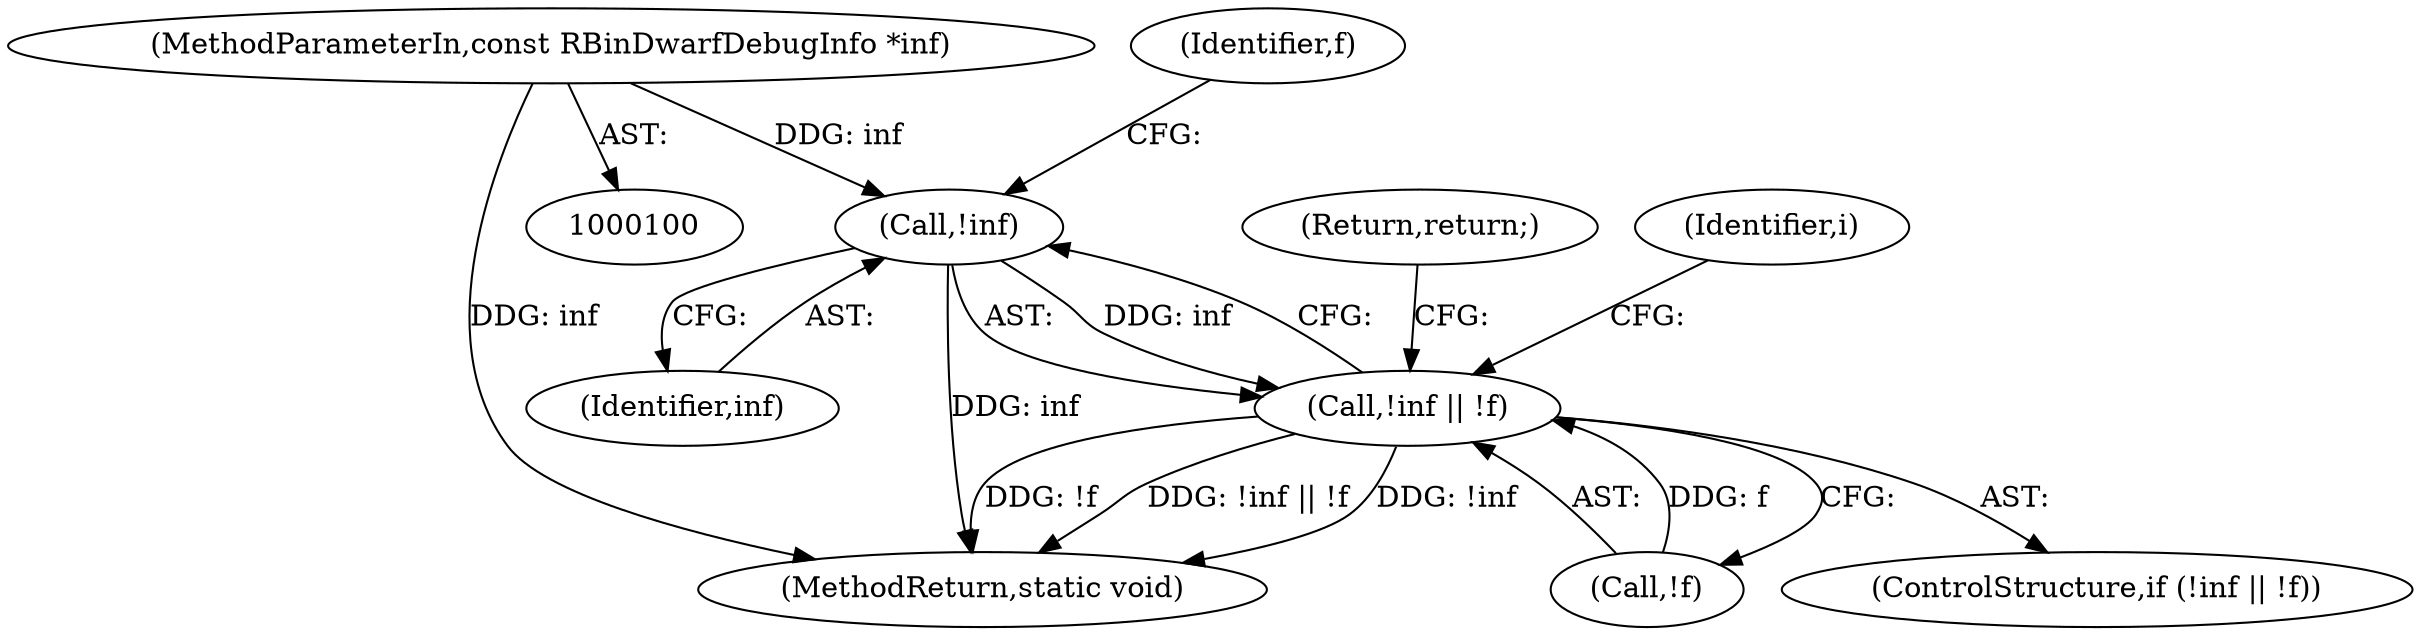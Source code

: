 digraph "0_radare2_2ca9ab45891b6ae8e32b6c28c81eebca059cbe5d@pointer" {
"1000102" [label="(MethodParameterIn,const RBinDwarfDebugInfo *inf)"];
"1000111" [label="(Call,!inf)"];
"1000110" [label="(Call,!inf || !f)"];
"1000109" [label="(ControlStructure,if (!inf || !f))"];
"1000111" [label="(Call,!inf)"];
"1000113" [label="(Call,!f)"];
"1000102" [label="(MethodParameterIn,const RBinDwarfDebugInfo *inf)"];
"1000116" [label="(Return,return;)"];
"1000119" [label="(Identifier,i)"];
"1000112" [label="(Identifier,inf)"];
"1000338" [label="(MethodReturn,static void)"];
"1000114" [label="(Identifier,f)"];
"1000110" [label="(Call,!inf || !f)"];
"1000102" -> "1000100"  [label="AST: "];
"1000102" -> "1000338"  [label="DDG: inf"];
"1000102" -> "1000111"  [label="DDG: inf"];
"1000111" -> "1000110"  [label="AST: "];
"1000111" -> "1000112"  [label="CFG: "];
"1000112" -> "1000111"  [label="AST: "];
"1000114" -> "1000111"  [label="CFG: "];
"1000110" -> "1000111"  [label="CFG: "];
"1000111" -> "1000338"  [label="DDG: inf"];
"1000111" -> "1000110"  [label="DDG: inf"];
"1000110" -> "1000109"  [label="AST: "];
"1000110" -> "1000113"  [label="CFG: "];
"1000113" -> "1000110"  [label="AST: "];
"1000116" -> "1000110"  [label="CFG: "];
"1000119" -> "1000110"  [label="CFG: "];
"1000110" -> "1000338"  [label="DDG: !f"];
"1000110" -> "1000338"  [label="DDG: !inf || !f"];
"1000110" -> "1000338"  [label="DDG: !inf"];
"1000113" -> "1000110"  [label="DDG: f"];
}
